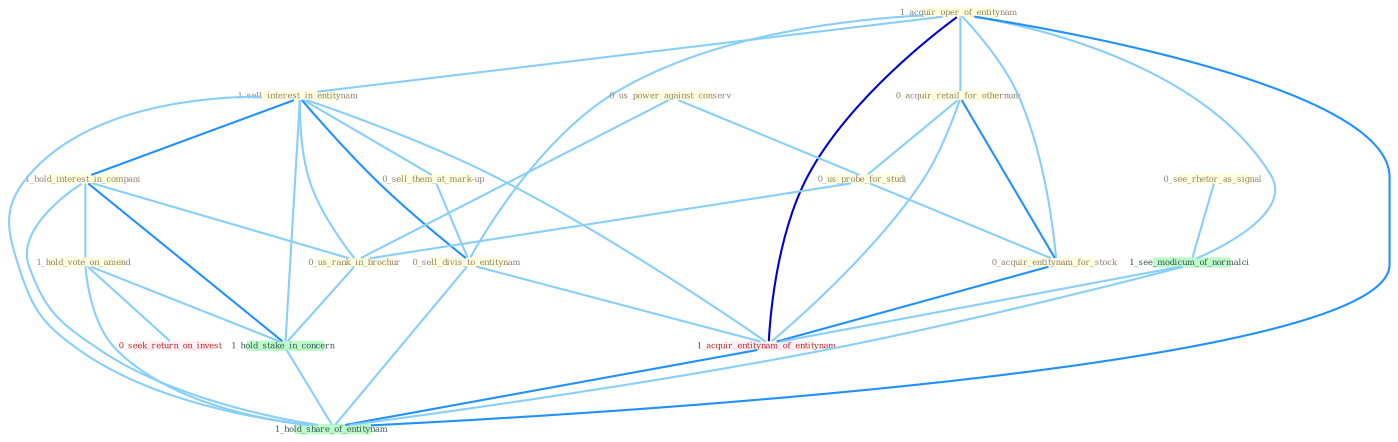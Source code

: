 Graph G{ 
    node
    [shape=polygon,style=filled,width=.5,height=.06,color="#BDFCC9",fixedsize=true,fontsize=4,
    fontcolor="#2f4f4f"];
    {node
    [color="#ffffe0", fontcolor="#8b7d6b"] "1_acquir_oper_of_entitynam " "1_sell_interest_in_entitynam " "1_hold_interest_in_compani " "0_us_power_against_conserv " "0_acquir_retail_for_othernum " "0_us_probe_for_studi " "0_acquir_entitynam_for_stock " "0_see_rhetor_as_signal " "1_hold_vote_on_amend " "0_sell_them_at_mark-up " "0_sell_divis_to_entitynam " "0_us_rank_in_brochur "}
{node [color="#fff0f5", fontcolor="#b22222"] "0_seek_return_on_invest " "1_acquir_entitynam_of_entitynam "}
edge [color="#B0E2FF"];

	"1_acquir_oper_of_entitynam " -- "1_sell_interest_in_entitynam " [w="1", color="#87cefa" ];
	"1_acquir_oper_of_entitynam " -- "0_acquir_retail_for_othernum " [w="1", color="#87cefa" ];
	"1_acquir_oper_of_entitynam " -- "0_acquir_entitynam_for_stock " [w="1", color="#87cefa" ];
	"1_acquir_oper_of_entitynam " -- "0_sell_divis_to_entitynam " [w="1", color="#87cefa" ];
	"1_acquir_oper_of_entitynam " -- "1_see_modicum_of_normalci " [w="1", color="#87cefa" ];
	"1_acquir_oper_of_entitynam " -- "1_acquir_entitynam_of_entitynam " [w="3", color="#0000cd" , len=0.6];
	"1_acquir_oper_of_entitynam " -- "1_hold_share_of_entitynam " [w="2", color="#1e90ff" , len=0.8];
	"1_sell_interest_in_entitynam " -- "1_hold_interest_in_compani " [w="2", color="#1e90ff" , len=0.8];
	"1_sell_interest_in_entitynam " -- "0_sell_them_at_mark-up " [w="1", color="#87cefa" ];
	"1_sell_interest_in_entitynam " -- "0_sell_divis_to_entitynam " [w="2", color="#1e90ff" , len=0.8];
	"1_sell_interest_in_entitynam " -- "0_us_rank_in_brochur " [w="1", color="#87cefa" ];
	"1_sell_interest_in_entitynam " -- "1_hold_stake_in_concern " [w="1", color="#87cefa" ];
	"1_sell_interest_in_entitynam " -- "1_acquir_entitynam_of_entitynam " [w="1", color="#87cefa" ];
	"1_sell_interest_in_entitynam " -- "1_hold_share_of_entitynam " [w="1", color="#87cefa" ];
	"1_hold_interest_in_compani " -- "1_hold_vote_on_amend " [w="1", color="#87cefa" ];
	"1_hold_interest_in_compani " -- "0_us_rank_in_brochur " [w="1", color="#87cefa" ];
	"1_hold_interest_in_compani " -- "1_hold_stake_in_concern " [w="2", color="#1e90ff" , len=0.8];
	"1_hold_interest_in_compani " -- "1_hold_share_of_entitynam " [w="1", color="#87cefa" ];
	"0_us_power_against_conserv " -- "0_us_probe_for_studi " [w="1", color="#87cefa" ];
	"0_us_power_against_conserv " -- "0_us_rank_in_brochur " [w="1", color="#87cefa" ];
	"0_acquir_retail_for_othernum " -- "0_us_probe_for_studi " [w="1", color="#87cefa" ];
	"0_acquir_retail_for_othernum " -- "0_acquir_entitynam_for_stock " [w="2", color="#1e90ff" , len=0.8];
	"0_acquir_retail_for_othernum " -- "1_acquir_entitynam_of_entitynam " [w="1", color="#87cefa" ];
	"0_us_probe_for_studi " -- "0_acquir_entitynam_for_stock " [w="1", color="#87cefa" ];
	"0_us_probe_for_studi " -- "0_us_rank_in_brochur " [w="1", color="#87cefa" ];
	"0_acquir_entitynam_for_stock " -- "1_acquir_entitynam_of_entitynam " [w="2", color="#1e90ff" , len=0.8];
	"0_see_rhetor_as_signal " -- "1_see_modicum_of_normalci " [w="1", color="#87cefa" ];
	"1_hold_vote_on_amend " -- "1_hold_stake_in_concern " [w="1", color="#87cefa" ];
	"1_hold_vote_on_amend " -- "0_seek_return_on_invest " [w="1", color="#87cefa" ];
	"1_hold_vote_on_amend " -- "1_hold_share_of_entitynam " [w="1", color="#87cefa" ];
	"0_sell_them_at_mark-up " -- "0_sell_divis_to_entitynam " [w="1", color="#87cefa" ];
	"0_sell_divis_to_entitynam " -- "1_acquir_entitynam_of_entitynam " [w="1", color="#87cefa" ];
	"0_sell_divis_to_entitynam " -- "1_hold_share_of_entitynam " [w="1", color="#87cefa" ];
	"0_us_rank_in_brochur " -- "1_hold_stake_in_concern " [w="1", color="#87cefa" ];
	"1_hold_stake_in_concern " -- "1_hold_share_of_entitynam " [w="1", color="#87cefa" ];
	"1_see_modicum_of_normalci " -- "1_acquir_entitynam_of_entitynam " [w="1", color="#87cefa" ];
	"1_see_modicum_of_normalci " -- "1_hold_share_of_entitynam " [w="1", color="#87cefa" ];
	"1_acquir_entitynam_of_entitynam " -- "1_hold_share_of_entitynam " [w="2", color="#1e90ff" , len=0.8];
}